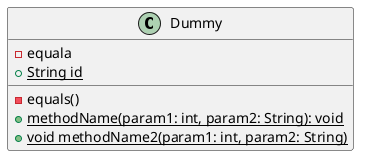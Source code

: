@startuml "Sample Diagram"

' class Dummy {
'  -field1
'  #field2
'  ~method1()
'  +method2()
' }

Dummy : -equals()
Dummy : -equala
Dummy : +{static} String id
Dummy : +{static} methodName(param1: int, param2: String): void
Dummy : +{static} void methodName2(param1: int, param2: String)

@enduml
